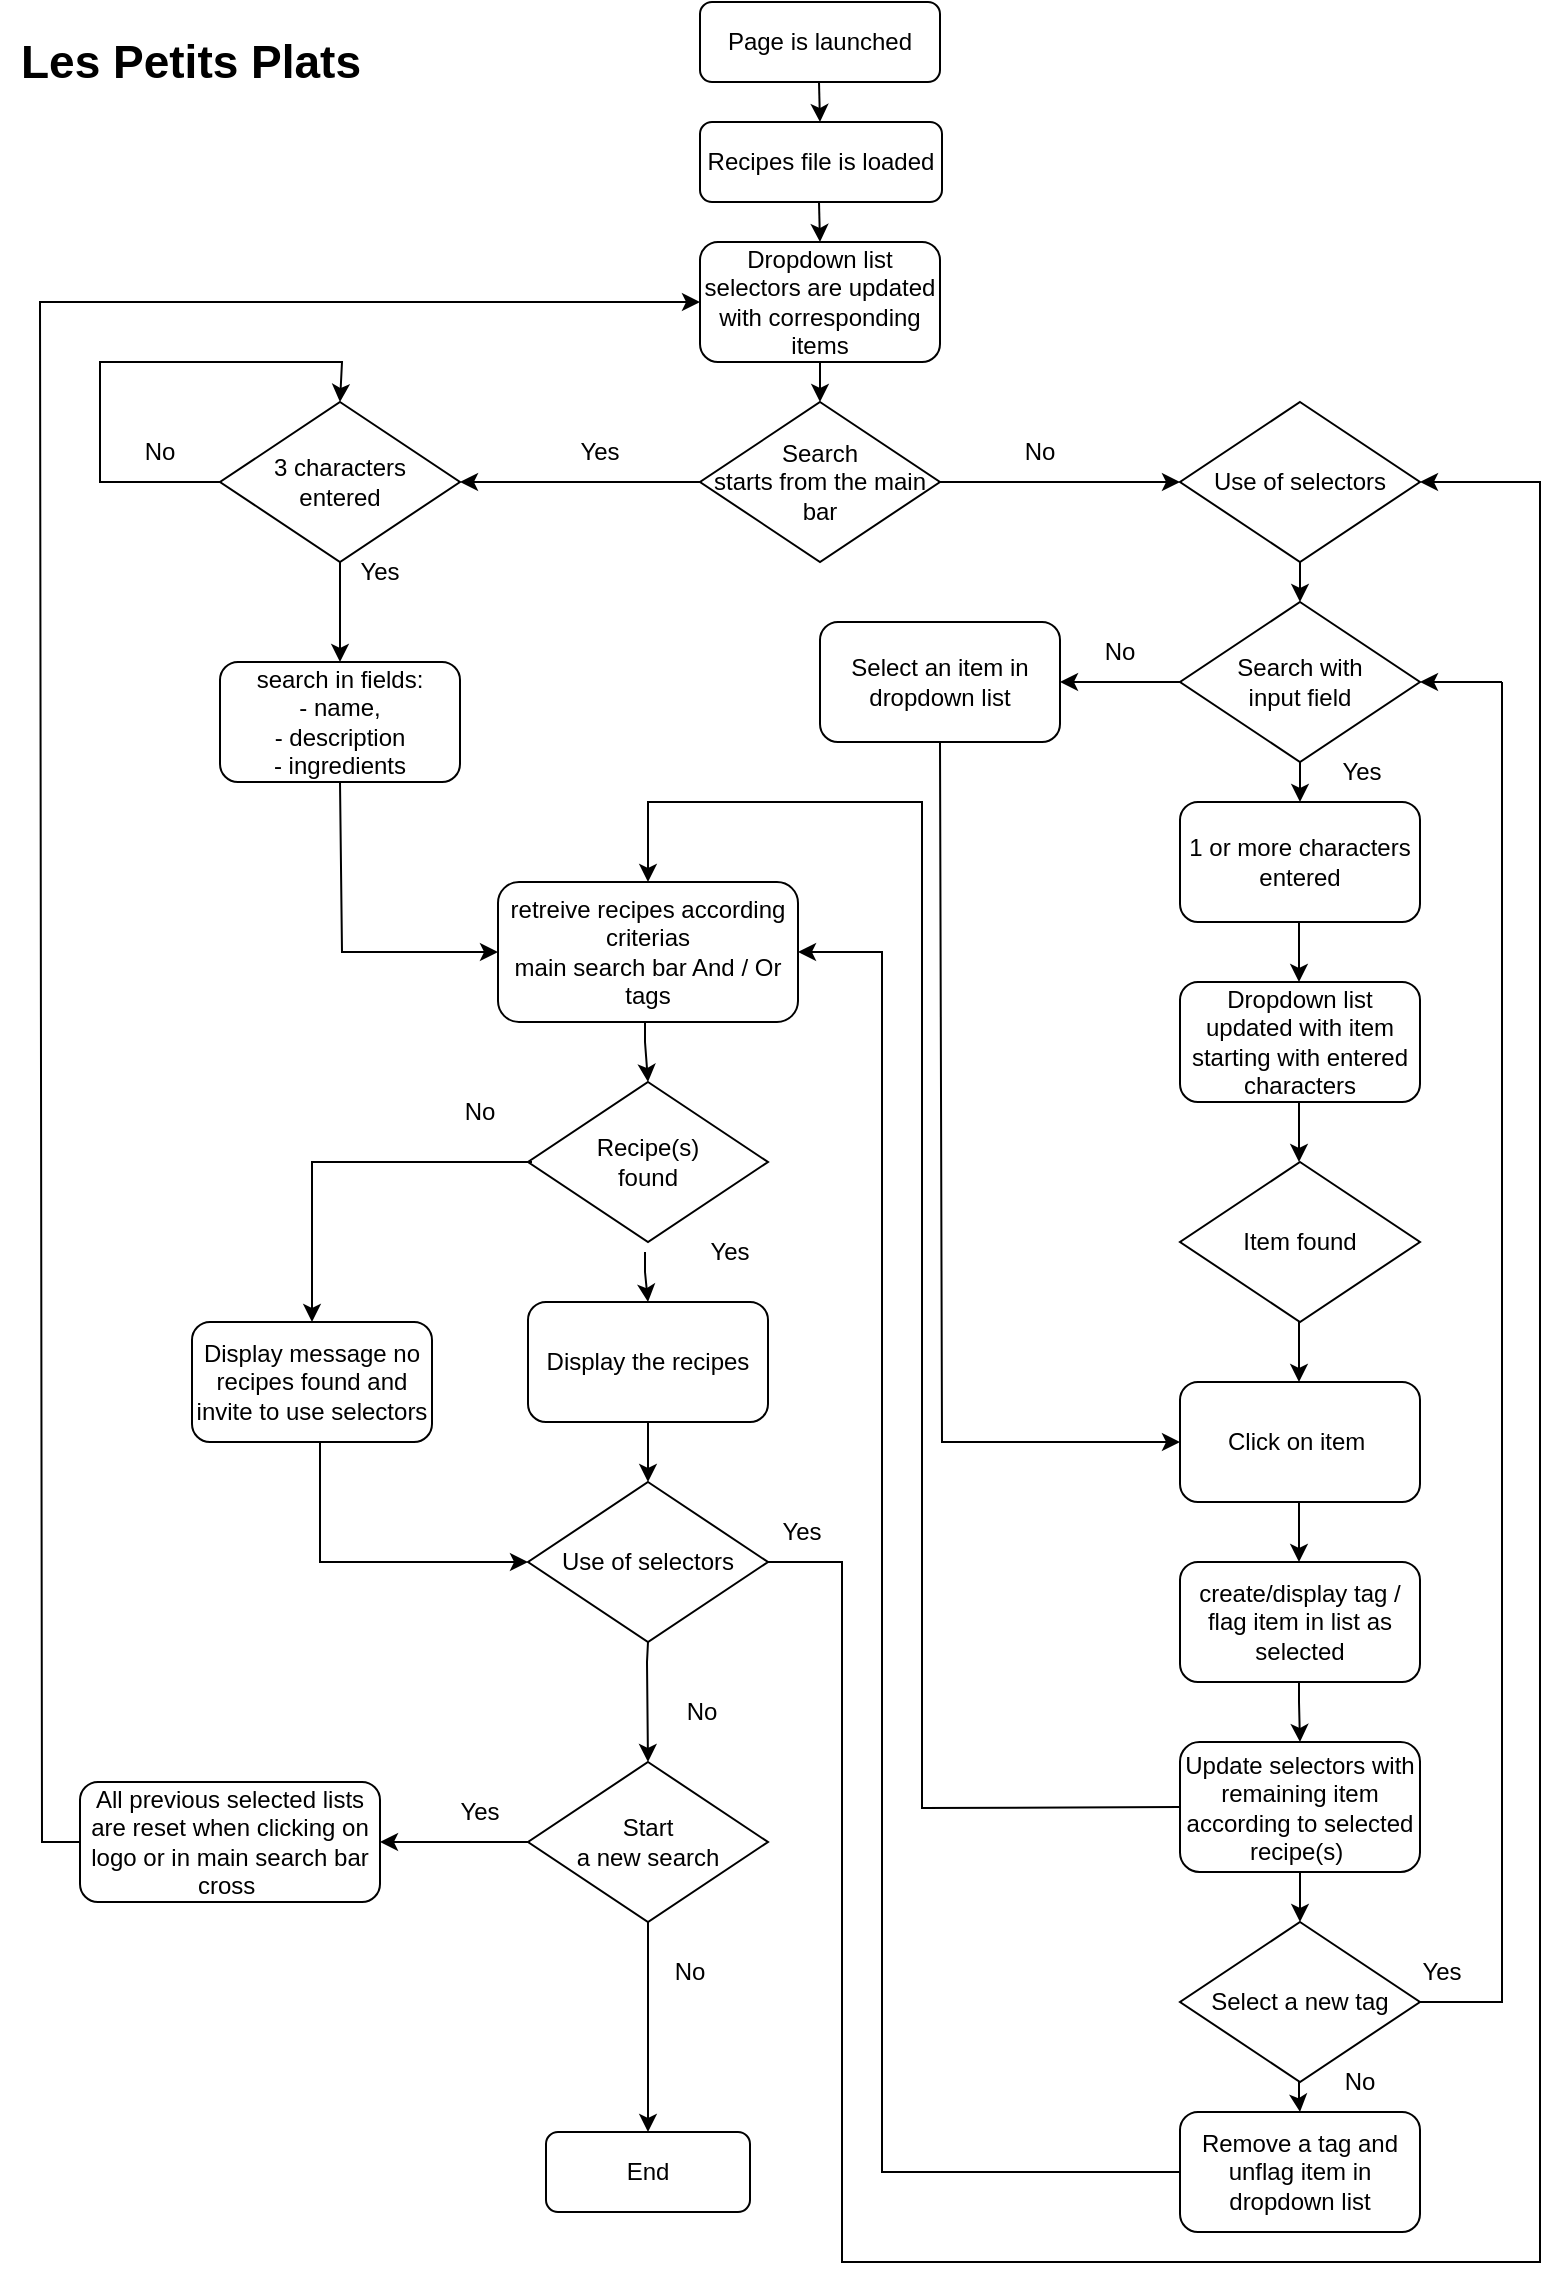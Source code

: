 <mxfile version="23.1.4" type="device">
  <diagram name="Page-1" id="yVhtfVa1jiW_yKxeGQw9">
    <mxGraphModel dx="1382" dy="1876" grid="1" gridSize="10" guides="1" tooltips="1" connect="1" arrows="1" fold="1" page="1" pageScale="1" pageWidth="827" pageHeight="1169" math="0" shadow="0">
      <root>
        <mxCell id="0" />
        <mxCell id="1" parent="0" />
        <mxCell id="LUY3sZnG4IFYLeTd67n9-1" value="Page is launched" style="rounded=1;whiteSpace=wrap;html=1;" parent="1" vertex="1">
          <mxGeometry x="369" y="-1160" width="120" height="40" as="geometry" />
        </mxCell>
        <mxCell id="LUY3sZnG4IFYLeTd67n9-2" value="Search &lt;br&gt;starts from the main &lt;br&gt;bar" style="rhombus;whiteSpace=wrap;html=1;" parent="1" vertex="1">
          <mxGeometry x="369" y="-960" width="120" height="80" as="geometry" />
        </mxCell>
        <mxCell id="LUY3sZnG4IFYLeTd67n9-3" value="" style="endArrow=classic;html=1;rounded=0;exitX=1;exitY=0.5;exitDx=0;exitDy=0;" parent="1" source="LUY3sZnG4IFYLeTd67n9-2" edge="1">
          <mxGeometry width="50" height="50" relative="1" as="geometry">
            <mxPoint x="549" y="-720" as="sourcePoint" />
            <mxPoint x="609" y="-920" as="targetPoint" />
            <Array as="points" />
          </mxGeometry>
        </mxCell>
        <mxCell id="LUY3sZnG4IFYLeTd67n9-4" value="" style="endArrow=classic;html=1;rounded=0;exitX=0;exitY=0.5;exitDx=0;exitDy=0;" parent="1" source="LUY3sZnG4IFYLeTd67n9-2" edge="1">
          <mxGeometry width="50" height="50" relative="1" as="geometry">
            <mxPoint x="189" y="-890" as="sourcePoint" />
            <mxPoint x="249" y="-920" as="targetPoint" />
            <Array as="points" />
          </mxGeometry>
        </mxCell>
        <mxCell id="LUY3sZnG4IFYLeTd67n9-6" value="" style="endArrow=classic;html=1;rounded=0;exitX=0.5;exitY=1;exitDx=0;exitDy=0;" parent="1" source="qcT07Mh3OJ80x9y92ZIz-56" edge="1">
          <mxGeometry width="50" height="50" relative="1" as="geometry">
            <mxPoint x="429" y="-1010" as="sourcePoint" />
            <mxPoint x="429" y="-960" as="targetPoint" />
          </mxGeometry>
        </mxCell>
        <mxCell id="LUY3sZnG4IFYLeTd67n9-8" value="Yes" style="text;strokeColor=none;align=center;fillColor=none;html=1;verticalAlign=middle;whiteSpace=wrap;rounded=0;" parent="1" vertex="1">
          <mxGeometry x="289" y="-950" width="60" height="30" as="geometry" />
        </mxCell>
        <mxCell id="LUY3sZnG4IFYLeTd67n9-9" value="No" style="text;strokeColor=none;align=center;fillColor=none;html=1;verticalAlign=middle;whiteSpace=wrap;rounded=0;" parent="1" vertex="1">
          <mxGeometry x="509" y="-950" width="60" height="30" as="geometry" />
        </mxCell>
        <mxCell id="LUY3sZnG4IFYLeTd67n9-10" value="Recipe(s)&lt;br&gt;found" style="rhombus;whiteSpace=wrap;html=1;" parent="1" vertex="1">
          <mxGeometry x="283" y="-620" width="120" height="80" as="geometry" />
        </mxCell>
        <mxCell id="LUY3sZnG4IFYLeTd67n9-12" value="Display the recipes" style="rounded=1;whiteSpace=wrap;html=1;" parent="1" vertex="1">
          <mxGeometry x="283" y="-510" width="120" height="60" as="geometry" />
        </mxCell>
        <mxCell id="LUY3sZnG4IFYLeTd67n9-13" value="" style="endArrow=classic;html=1;rounded=0;exitX=0;exitY=0.5;exitDx=0;exitDy=0;entryX=1;entryY=0.5;entryDx=0;entryDy=0;" parent="1" source="qcT07Mh3OJ80x9y92ZIz-48" target="qcT07Mh3OJ80x9y92ZIz-36" edge="1">
          <mxGeometry width="50" height="50" relative="1" as="geometry">
            <mxPoint x="549" y="10" as="sourcePoint" />
            <mxPoint x="449" y="-200" as="targetPoint" />
            <Array as="points">
              <mxPoint x="460" y="-75" />
              <mxPoint x="460" y="-685" />
            </Array>
          </mxGeometry>
        </mxCell>
        <mxCell id="LUY3sZnG4IFYLeTd67n9-14" value="Yes" style="text;strokeColor=none;align=center;fillColor=none;html=1;verticalAlign=middle;whiteSpace=wrap;rounded=0;" parent="1" vertex="1">
          <mxGeometry x="710" y="-190" width="60" height="30" as="geometry" />
        </mxCell>
        <mxCell id="LUY3sZnG4IFYLeTd67n9-17" value="Use of selectors" style="rhombus;whiteSpace=wrap;html=1;" parent="1" vertex="1">
          <mxGeometry x="283" y="-420" width="120" height="80" as="geometry" />
        </mxCell>
        <mxCell id="LUY3sZnG4IFYLeTd67n9-18" value="No" style="text;strokeColor=none;align=center;fillColor=none;html=1;verticalAlign=middle;whiteSpace=wrap;rounded=0;" parent="1" vertex="1">
          <mxGeometry x="229" y="-620" width="60" height="30" as="geometry" />
        </mxCell>
        <mxCell id="LUY3sZnG4IFYLeTd67n9-19" value="Use of selectors" style="rhombus;whiteSpace=wrap;html=1;" parent="1" vertex="1">
          <mxGeometry x="609" y="-960" width="120" height="80" as="geometry" />
        </mxCell>
        <mxCell id="LUY3sZnG4IFYLeTd67n9-20" value="1 or more characters entered" style="rounded=1;whiteSpace=wrap;html=1;" parent="1" vertex="1">
          <mxGeometry x="609" y="-760" width="120" height="60" as="geometry" />
        </mxCell>
        <mxCell id="LUY3sZnG4IFYLeTd67n9-21" value="Recipes file is loaded" style="rounded=1;whiteSpace=wrap;html=1;" parent="1" vertex="1">
          <mxGeometry x="369" y="-1100" width="121" height="40" as="geometry" />
        </mxCell>
        <mxCell id="LUY3sZnG4IFYLeTd67n9-22" value="search in fields:&lt;br&gt;- name, &lt;br&gt;- description&lt;br&gt;- ingredients" style="rounded=1;whiteSpace=wrap;html=1;" parent="1" vertex="1">
          <mxGeometry x="129" y="-830" width="120" height="60" as="geometry" />
        </mxCell>
        <mxCell id="LUY3sZnG4IFYLeTd67n9-23" value="" style="endArrow=classic;html=1;rounded=0;" parent="1" edge="1">
          <mxGeometry width="50" height="50" relative="1" as="geometry">
            <mxPoint x="189" y="-880" as="sourcePoint" />
            <mxPoint x="189" y="-830" as="targetPoint" />
          </mxGeometry>
        </mxCell>
        <mxCell id="LUY3sZnG4IFYLeTd67n9-24" value="Display message no recipes found and invite to use selectors" style="rounded=1;whiteSpace=wrap;html=1;" parent="1" vertex="1">
          <mxGeometry x="115" y="-500" width="120" height="60" as="geometry" />
        </mxCell>
        <mxCell id="LUY3sZnG4IFYLeTd67n9-25" value="" style="endArrow=classic;html=1;rounded=0;exitX=0.5;exitY=1;exitDx=0;exitDy=0;entryX=0;entryY=0.5;entryDx=0;entryDy=0;" parent="1" target="LUY3sZnG4IFYLeTd67n9-17" edge="1">
          <mxGeometry width="50" height="50" relative="1" as="geometry">
            <mxPoint x="179" y="-440" as="sourcePoint" />
            <mxPoint x="293" y="-565" as="targetPoint" />
            <Array as="points">
              <mxPoint x="179" y="-380" />
            </Array>
          </mxGeometry>
        </mxCell>
        <mxCell id="LUY3sZnG4IFYLeTd67n9-27" value="" style="endArrow=classic;html=1;rounded=0;exitX=0.5;exitY=1;exitDx=0;exitDy=0;entryX=0.5;entryY=0;entryDx=0;entryDy=0;" parent="1" target="LUY3sZnG4IFYLeTd67n9-24" edge="1">
          <mxGeometry width="50" height="50" relative="1" as="geometry">
            <mxPoint x="285" y="-580" as="sourcePoint" />
            <mxPoint x="170" y="-580" as="targetPoint" />
            <Array as="points">
              <mxPoint x="175" y="-580" />
            </Array>
          </mxGeometry>
        </mxCell>
        <mxCell id="qcT07Mh3OJ80x9y92ZIz-5" value="" style="endArrow=classic;html=1;rounded=0;exitX=0.5;exitY=1;exitDx=0;exitDy=0;" parent="1" source="LUY3sZnG4IFYLeTd67n9-19" edge="1">
          <mxGeometry width="50" height="50" relative="1" as="geometry">
            <mxPoint x="369" y="-680" as="sourcePoint" />
            <mxPoint x="669" y="-860" as="targetPoint" />
          </mxGeometry>
        </mxCell>
        <mxCell id="qcT07Mh3OJ80x9y92ZIz-7" value="Search with &lt;br&gt;input field" style="rhombus;whiteSpace=wrap;html=1;" parent="1" vertex="1">
          <mxGeometry x="609" y="-860" width="120" height="80" as="geometry" />
        </mxCell>
        <mxCell id="qcT07Mh3OJ80x9y92ZIz-9" value="Dropdown list updated with item starting with entered characters" style="rounded=1;whiteSpace=wrap;html=1;" parent="1" vertex="1">
          <mxGeometry x="609" y="-670" width="120" height="60" as="geometry" />
        </mxCell>
        <mxCell id="qcT07Mh3OJ80x9y92ZIz-10" value="Item found" style="rhombus;whiteSpace=wrap;html=1;" parent="1" vertex="1">
          <mxGeometry x="609" y="-580" width="120" height="80" as="geometry" />
        </mxCell>
        <mxCell id="qcT07Mh3OJ80x9y92ZIz-11" value="" style="endArrow=classic;html=1;rounded=0;exitX=0.5;exitY=1;exitDx=0;exitDy=0;" parent="1" edge="1">
          <mxGeometry width="50" height="50" relative="1" as="geometry">
            <mxPoint x="668.5" y="-700" as="sourcePoint" />
            <mxPoint x="668.5" y="-670" as="targetPoint" />
            <Array as="points">
              <mxPoint x="668.5" y="-690" />
            </Array>
          </mxGeometry>
        </mxCell>
        <mxCell id="qcT07Mh3OJ80x9y92ZIz-12" value="Click on item&amp;nbsp;" style="rounded=1;whiteSpace=wrap;html=1;" parent="1" vertex="1">
          <mxGeometry x="609" y="-470" width="120" height="60" as="geometry" />
        </mxCell>
        <mxCell id="qcT07Mh3OJ80x9y92ZIz-13" value="Yes" style="text;strokeColor=none;align=center;fillColor=none;html=1;verticalAlign=middle;whiteSpace=wrap;rounded=0;" parent="1" vertex="1">
          <mxGeometry x="670" y="-790" width="60" height="30" as="geometry" />
        </mxCell>
        <mxCell id="qcT07Mh3OJ80x9y92ZIz-14" value="" style="endArrow=classic;html=1;rounded=0;exitX=0;exitY=0.5;exitDx=0;exitDy=0;entryX=0;entryY=1;entryDx=0;entryDy=0;" parent="1" edge="1" target="qcT07Mh3OJ80x9y92ZIz-15">
          <mxGeometry width="50" height="50" relative="1" as="geometry">
            <mxPoint x="609" y="-820" as="sourcePoint" />
            <mxPoint x="529" y="-820" as="targetPoint" />
            <Array as="points" />
          </mxGeometry>
        </mxCell>
        <mxCell id="qcT07Mh3OJ80x9y92ZIz-15" value="No" style="text;strokeColor=none;align=center;fillColor=none;html=1;verticalAlign=middle;whiteSpace=wrap;rounded=0;" parent="1" vertex="1">
          <mxGeometry x="549" y="-850" width="60" height="30" as="geometry" />
        </mxCell>
        <mxCell id="qcT07Mh3OJ80x9y92ZIz-17" value="Select an item in dropdown list" style="rounded=1;whiteSpace=wrap;html=1;" parent="1" vertex="1">
          <mxGeometry x="429" y="-850" width="120" height="60" as="geometry" />
        </mxCell>
        <mxCell id="qcT07Mh3OJ80x9y92ZIz-18" value="" style="endArrow=classic;html=1;rounded=0;exitX=0.5;exitY=1;exitDx=0;exitDy=0;" parent="1" edge="1">
          <mxGeometry width="50" height="50" relative="1" as="geometry">
            <mxPoint x="668.5" y="-610" as="sourcePoint" />
            <mxPoint x="668.5" y="-580" as="targetPoint" />
            <Array as="points">
              <mxPoint x="668.5" y="-600" />
            </Array>
          </mxGeometry>
        </mxCell>
        <mxCell id="qcT07Mh3OJ80x9y92ZIz-20" value="" style="endArrow=classic;html=1;rounded=0;exitX=0.5;exitY=1;exitDx=0;exitDy=0;entryX=0;entryY=0.5;entryDx=0;entryDy=0;" parent="1" edge="1" target="qcT07Mh3OJ80x9y92ZIz-12" source="qcT07Mh3OJ80x9y92ZIz-17">
          <mxGeometry width="50" height="50" relative="1" as="geometry">
            <mxPoint x="469" y="-400" as="sourcePoint" />
            <mxPoint x="609" y="-400.5" as="targetPoint" />
            <Array as="points">
              <mxPoint x="490" y="-440" />
            </Array>
          </mxGeometry>
        </mxCell>
        <mxCell id="qcT07Mh3OJ80x9y92ZIz-21" value="" style="endArrow=classic;html=1;rounded=0;exitX=0.5;exitY=1;exitDx=0;exitDy=0;" parent="1" edge="1">
          <mxGeometry width="50" height="50" relative="1" as="geometry">
            <mxPoint x="668.5" y="-500" as="sourcePoint" />
            <mxPoint x="668.5" y="-470" as="targetPoint" />
            <Array as="points">
              <mxPoint x="668.5" y="-490" />
            </Array>
          </mxGeometry>
        </mxCell>
        <mxCell id="qcT07Mh3OJ80x9y92ZIz-23" value="create/display tag /&lt;br&gt;flag item in list as selected" style="rounded=1;whiteSpace=wrap;html=1;" parent="1" vertex="1">
          <mxGeometry x="609" y="-380" width="120" height="60" as="geometry" />
        </mxCell>
        <mxCell id="qcT07Mh3OJ80x9y92ZIz-24" value="" style="endArrow=classic;html=1;rounded=0;exitX=0.5;exitY=1;exitDx=0;exitDy=0;" parent="1" edge="1">
          <mxGeometry width="50" height="50" relative="1" as="geometry">
            <mxPoint x="668.5" y="-410" as="sourcePoint" />
            <mxPoint x="668.5" y="-380" as="targetPoint" />
            <Array as="points">
              <mxPoint x="668.5" y="-400" />
            </Array>
          </mxGeometry>
        </mxCell>
        <mxCell id="qcT07Mh3OJ80x9y92ZIz-27" value="Select a new tag" style="rhombus;whiteSpace=wrap;html=1;" parent="1" vertex="1">
          <mxGeometry x="609" y="-200" width="120" height="80" as="geometry" />
        </mxCell>
        <mxCell id="qcT07Mh3OJ80x9y92ZIz-28" value="" style="endArrow=classic;html=1;rounded=0;entryX=1;entryY=0.5;entryDx=0;entryDy=0;" parent="1" target="qcT07Mh3OJ80x9y92ZIz-7" edge="1">
          <mxGeometry width="50" height="50" relative="1" as="geometry">
            <mxPoint x="770" y="-820" as="sourcePoint" />
            <mxPoint x="769" y="-800" as="targetPoint" />
            <Array as="points" />
          </mxGeometry>
        </mxCell>
        <mxCell id="qcT07Mh3OJ80x9y92ZIz-30" value="" style="endArrow=none;html=1;rounded=0;exitX=1;exitY=0.5;exitDx=0;exitDy=0;" parent="1" edge="1" source="qcT07Mh3OJ80x9y92ZIz-27">
          <mxGeometry width="50" height="50" relative="1" as="geometry">
            <mxPoint x="769" y="-120" as="sourcePoint" />
            <mxPoint x="770" y="-820" as="targetPoint" />
            <Array as="points">
              <mxPoint x="770" y="-160" />
            </Array>
          </mxGeometry>
        </mxCell>
        <mxCell id="qcT07Mh3OJ80x9y92ZIz-31" value="" style="endArrow=classic;html=1;rounded=0;exitX=0.5;exitY=1;exitDx=0;exitDy=0;" parent="1" edge="1">
          <mxGeometry width="50" height="50" relative="1" as="geometry">
            <mxPoint x="668.5" y="-320" as="sourcePoint" />
            <mxPoint x="669" y="-290" as="targetPoint" />
            <Array as="points">
              <mxPoint x="668.5" y="-310" />
            </Array>
          </mxGeometry>
        </mxCell>
        <mxCell id="qcT07Mh3OJ80x9y92ZIz-33" value="" style="endArrow=classic;html=1;rounded=0;exitX=0.5;exitY=1;exitDx=0;exitDy=0;entryX=0;entryY=0.5;entryDx=0;entryDy=0;" parent="1" edge="1" target="qcT07Mh3OJ80x9y92ZIz-36" source="LUY3sZnG4IFYLeTd67n9-22">
          <mxGeometry width="50" height="50" relative="1" as="geometry">
            <mxPoint x="189" y="-200" as="sourcePoint" />
            <mxPoint x="260" y="-680" as="targetPoint" />
            <Array as="points">
              <mxPoint x="190" y="-685" />
            </Array>
          </mxGeometry>
        </mxCell>
        <mxCell id="qcT07Mh3OJ80x9y92ZIz-34" value="No" style="text;strokeColor=none;align=center;fillColor=none;html=1;verticalAlign=middle;whiteSpace=wrap;rounded=0;" parent="1" vertex="1">
          <mxGeometry x="669" y="-135" width="60" height="30" as="geometry" />
        </mxCell>
        <mxCell id="qcT07Mh3OJ80x9y92ZIz-47" value="" style="edgeStyle=orthogonalEdgeStyle;rounded=0;orthogonalLoop=1;jettySize=auto;html=1;" parent="1" source="qcT07Mh3OJ80x9y92ZIz-35" edge="1">
          <mxGeometry relative="1" as="geometry">
            <mxPoint x="669" y="-200" as="targetPoint" />
          </mxGeometry>
        </mxCell>
        <mxCell id="qcT07Mh3OJ80x9y92ZIz-35" value="Update selectors with remaining item according to selected recipe(s)&amp;nbsp;" style="rounded=1;whiteSpace=wrap;html=1;" parent="1" vertex="1">
          <mxGeometry x="609" y="-290" width="120" height="65" as="geometry" />
        </mxCell>
        <mxCell id="qcT07Mh3OJ80x9y92ZIz-36" value="retreive recipes according criterias&lt;br&gt;main search bar And / Or tags" style="rounded=1;whiteSpace=wrap;html=1;" parent="1" vertex="1">
          <mxGeometry x="268" y="-720" width="150" height="70" as="geometry" />
        </mxCell>
        <mxCell id="qcT07Mh3OJ80x9y92ZIz-38" value="" style="endArrow=classic;html=1;rounded=0;exitX=1;exitY=0.5;exitDx=0;exitDy=0;entryX=1;entryY=0.5;entryDx=0;entryDy=0;" parent="1" source="LUY3sZnG4IFYLeTd67n9-17" edge="1" target="LUY3sZnG4IFYLeTd67n9-19">
          <mxGeometry width="50" height="50" relative="1" as="geometry">
            <mxPoint x="789" y="121" as="sourcePoint" />
            <mxPoint x="729" y="-890" as="targetPoint" />
            <Array as="points">
              <mxPoint x="440" y="-380" />
              <mxPoint x="440" y="-30" />
              <mxPoint x="789" y="-30" />
              <mxPoint x="789" y="-920" />
            </Array>
          </mxGeometry>
        </mxCell>
        <mxCell id="qcT07Mh3OJ80x9y92ZIz-42" value="" style="endArrow=classic;html=1;rounded=0;exitX=0.5;exitY=1;exitDx=0;exitDy=0;" parent="1" edge="1">
          <mxGeometry width="50" height="50" relative="1" as="geometry">
            <mxPoint x="668.5" y="-120" as="sourcePoint" />
            <mxPoint x="669" y="-105" as="targetPoint" />
            <Array as="points">
              <mxPoint x="668.5" y="-110" />
            </Array>
          </mxGeometry>
        </mxCell>
        <mxCell id="qcT07Mh3OJ80x9y92ZIz-46" value="" style="endArrow=classic;html=1;rounded=0;exitX=0.5;exitY=1;exitDx=0;exitDy=0;entryX=0.5;entryY=0;entryDx=0;entryDy=0;entryPerimeter=0;" parent="1" target="LUY3sZnG4IFYLeTd67n9-10" edge="1">
          <mxGeometry width="50" height="50" relative="1" as="geometry">
            <mxPoint x="341.5" y="-650" as="sourcePoint" />
            <mxPoint x="342" y="-620" as="targetPoint" />
            <Array as="points">
              <mxPoint x="341.5" y="-640" />
            </Array>
          </mxGeometry>
        </mxCell>
        <mxCell id="qcT07Mh3OJ80x9y92ZIz-48" value="Remove a tag and unflag item in dropdown list" style="rounded=1;whiteSpace=wrap;html=1;" parent="1" vertex="1">
          <mxGeometry x="609" y="-105" width="120" height="60" as="geometry" />
        </mxCell>
        <mxCell id="qcT07Mh3OJ80x9y92ZIz-51" value="" style="endArrow=classic;html=1;rounded=0;exitX=0.5;exitY=1;exitDx=0;exitDy=0;entryX=0.5;entryY=0;entryDx=0;entryDy=0;" parent="1" target="LUY3sZnG4IFYLeTd67n9-12" edge="1">
          <mxGeometry width="50" height="50" relative="1" as="geometry">
            <mxPoint x="341.5" y="-535" as="sourcePoint" />
            <mxPoint x="209" y="-600" as="targetPoint" />
            <Array as="points">
              <mxPoint x="341.5" y="-525" />
            </Array>
          </mxGeometry>
        </mxCell>
        <mxCell id="qcT07Mh3OJ80x9y92ZIz-53" value="" style="endArrow=classic;html=1;rounded=0;entryX=0.5;entryY=0;entryDx=0;entryDy=0;" parent="1" target="LUY3sZnG4IFYLeTd67n9-17" edge="1">
          <mxGeometry width="50" height="50" relative="1" as="geometry">
            <mxPoint x="343" y="-450" as="sourcePoint" />
            <mxPoint x="343" y="-430" as="targetPoint" />
            <Array as="points" />
          </mxGeometry>
        </mxCell>
        <mxCell id="qcT07Mh3OJ80x9y92ZIz-54" value="" style="endArrow=classic;html=1;rounded=0;exitX=0.5;exitY=1;exitDx=0;exitDy=0;" parent="1" edge="1">
          <mxGeometry width="50" height="50" relative="1" as="geometry">
            <mxPoint x="428.5" y="-1120" as="sourcePoint" />
            <mxPoint x="429" y="-1100" as="targetPoint" />
          </mxGeometry>
        </mxCell>
        <mxCell id="qcT07Mh3OJ80x9y92ZIz-56" value="Dropdown list selectors are updated with corresponding items" style="rounded=1;whiteSpace=wrap;html=1;" parent="1" vertex="1">
          <mxGeometry x="369" y="-1040" width="120" height="60" as="geometry" />
        </mxCell>
        <mxCell id="qcT07Mh3OJ80x9y92ZIz-57" value="" style="endArrow=classic;html=1;rounded=0;exitX=0.5;exitY=1;exitDx=0;exitDy=0;" parent="1" edge="1">
          <mxGeometry width="50" height="50" relative="1" as="geometry">
            <mxPoint x="428.5" y="-1060" as="sourcePoint" />
            <mxPoint x="429" y="-1040" as="targetPoint" />
          </mxGeometry>
        </mxCell>
        <mxCell id="qcT07Mh3OJ80x9y92ZIz-58" value="" style="endArrow=classic;html=1;rounded=0;entryX=0.5;entryY=0;entryDx=0;entryDy=0;" parent="1" edge="1">
          <mxGeometry width="50" height="50" relative="1" as="geometry">
            <mxPoint x="343" y="-340" as="sourcePoint" />
            <mxPoint x="343" y="-280" as="targetPoint" />
            <Array as="points">
              <mxPoint x="342.5" y="-330" />
            </Array>
          </mxGeometry>
        </mxCell>
        <mxCell id="qcT07Mh3OJ80x9y92ZIz-59" value="No" style="text;strokeColor=none;align=center;fillColor=none;html=1;verticalAlign=middle;whiteSpace=wrap;rounded=0;" parent="1" vertex="1">
          <mxGeometry x="340" y="-320" width="60" height="30" as="geometry" />
        </mxCell>
        <mxCell id="qcT07Mh3OJ80x9y92ZIz-60" value="Start &lt;br&gt;a new search" style="rhombus;whiteSpace=wrap;html=1;" parent="1" vertex="1">
          <mxGeometry x="283" y="-280" width="120" height="80" as="geometry" />
        </mxCell>
        <mxCell id="qcT07Mh3OJ80x9y92ZIz-61" value="All previous selected lists are reset when clicking on logo or in main search bar cross&amp;nbsp;" style="rounded=1;whiteSpace=wrap;html=1;" parent="1" vertex="1">
          <mxGeometry x="59" y="-270" width="150" height="60" as="geometry" />
        </mxCell>
        <mxCell id="qcT07Mh3OJ80x9y92ZIz-62" value="" style="endArrow=classic;html=1;rounded=0;exitX=0;exitY=0.5;exitDx=0;exitDy=0;entryX=1;entryY=0.5;entryDx=0;entryDy=0;" parent="1" source="qcT07Mh3OJ80x9y92ZIz-60" target="qcT07Mh3OJ80x9y92ZIz-61" edge="1">
          <mxGeometry width="50" height="50" relative="1" as="geometry">
            <mxPoint x="208" y="-130" as="sourcePoint" />
            <mxPoint x="258" y="-180" as="targetPoint" />
          </mxGeometry>
        </mxCell>
        <mxCell id="qcT07Mh3OJ80x9y92ZIz-63" value="" style="endArrow=classic;html=1;rounded=0;exitX=0.5;exitY=1;exitDx=0;exitDy=0;" parent="1" target="qcT07Mh3OJ80x9y92ZIz-64" edge="1" source="qcT07Mh3OJ80x9y92ZIz-60">
          <mxGeometry width="50" height="50" relative="1" as="geometry">
            <mxPoint x="418" y="-210" as="sourcePoint" />
            <mxPoint x="478" y="-210" as="targetPoint" />
          </mxGeometry>
        </mxCell>
        <mxCell id="qcT07Mh3OJ80x9y92ZIz-64" value="End" style="rounded=1;whiteSpace=wrap;html=1;" parent="1" vertex="1">
          <mxGeometry x="292" y="-95" width="102" height="40" as="geometry" />
        </mxCell>
        <mxCell id="qcT07Mh3OJ80x9y92ZIz-65" value="Yes" style="text;strokeColor=none;align=center;fillColor=none;html=1;verticalAlign=middle;whiteSpace=wrap;rounded=0;" parent="1" vertex="1">
          <mxGeometry x="229" y="-270" width="60" height="30" as="geometry" />
        </mxCell>
        <mxCell id="qcT07Mh3OJ80x9y92ZIz-66" value="No" style="text;strokeColor=none;align=center;fillColor=none;html=1;verticalAlign=middle;whiteSpace=wrap;rounded=0;" parent="1" vertex="1">
          <mxGeometry x="334" y="-190" width="60" height="30" as="geometry" />
        </mxCell>
        <mxCell id="qcT07Mh3OJ80x9y92ZIz-67" value="" style="endArrow=classic;html=1;rounded=0;entryX=0;entryY=0.5;entryDx=0;entryDy=0;exitX=0;exitY=0.5;exitDx=0;exitDy=0;" parent="1" target="qcT07Mh3OJ80x9y92ZIz-56" edge="1" source="qcT07Mh3OJ80x9y92ZIz-61">
          <mxGeometry width="50" height="50" relative="1" as="geometry">
            <mxPoint x="59" y="320" as="sourcePoint" />
            <mxPoint x="49" y="-750" as="targetPoint" />
            <Array as="points">
              <mxPoint x="40" y="-240" />
              <mxPoint x="39" y="-1010" />
            </Array>
          </mxGeometry>
        </mxCell>
        <mxCell id="eHHMZJ-YNDrtGn9R5DxM-1" value="3 characters &lt;br&gt;entered" style="rhombus;whiteSpace=wrap;html=1;" vertex="1" parent="1">
          <mxGeometry x="129" y="-960" width="120" height="80" as="geometry" />
        </mxCell>
        <mxCell id="eHHMZJ-YNDrtGn9R5DxM-3" value="" style="endArrow=classic;html=1;rounded=0;entryX=0.5;entryY=0;entryDx=0;entryDy=0;" edge="1" parent="1" target="eHHMZJ-YNDrtGn9R5DxM-1">
          <mxGeometry width="50" height="50" relative="1" as="geometry">
            <mxPoint x="129" y="-920" as="sourcePoint" />
            <mxPoint x="179" y="-970" as="targetPoint" />
            <Array as="points">
              <mxPoint x="69" y="-920" />
              <mxPoint x="69" y="-980" />
              <mxPoint x="190" y="-980" />
            </Array>
          </mxGeometry>
        </mxCell>
        <mxCell id="eHHMZJ-YNDrtGn9R5DxM-4" value="No" style="text;strokeColor=none;align=center;fillColor=none;html=1;verticalAlign=middle;whiteSpace=wrap;rounded=0;" vertex="1" parent="1">
          <mxGeometry x="69" y="-950" width="60" height="30" as="geometry" />
        </mxCell>
        <mxCell id="eHHMZJ-YNDrtGn9R5DxM-5" value="Yes" style="text;strokeColor=none;align=center;fillColor=none;html=1;verticalAlign=middle;whiteSpace=wrap;rounded=0;" vertex="1" parent="1">
          <mxGeometry x="179" y="-890" width="60" height="30" as="geometry" />
        </mxCell>
        <mxCell id="eHHMZJ-YNDrtGn9R5DxM-6" value="Yes" style="text;strokeColor=none;align=center;fillColor=none;html=1;verticalAlign=middle;whiteSpace=wrap;rounded=0;" vertex="1" parent="1">
          <mxGeometry x="354" y="-550" width="60" height="30" as="geometry" />
        </mxCell>
        <mxCell id="eHHMZJ-YNDrtGn9R5DxM-7" value="&lt;b&gt;&lt;font style=&quot;font-size: 23px;&quot;&gt;Les Petits Plats&lt;/font&gt;&lt;/b&gt;" style="text;html=1;align=center;verticalAlign=middle;resizable=0;points=[];autosize=1;strokeColor=none;fillColor=none;" vertex="1" parent="1">
          <mxGeometry x="19" y="-1150" width="190" height="40" as="geometry" />
        </mxCell>
        <mxCell id="eHHMZJ-YNDrtGn9R5DxM-12" value="" style="endArrow=classic;html=1;rounded=0;exitX=0;exitY=0.5;exitDx=0;exitDy=0;entryX=0.5;entryY=0;entryDx=0;entryDy=0;" edge="1" parent="1" source="qcT07Mh3OJ80x9y92ZIz-35" target="qcT07Mh3OJ80x9y92ZIz-36">
          <mxGeometry width="50" height="50" relative="1" as="geometry">
            <mxPoint x="504" y="-220" as="sourcePoint" />
            <mxPoint x="554" y="-270" as="targetPoint" />
            <Array as="points">
              <mxPoint x="480" y="-257" />
              <mxPoint x="480" y="-760" />
              <mxPoint x="343" y="-760" />
            </Array>
          </mxGeometry>
        </mxCell>
        <mxCell id="eHHMZJ-YNDrtGn9R5DxM-14" value="" style="endArrow=classic;html=1;rounded=0;entryX=0.5;entryY=0;entryDx=0;entryDy=0;" edge="1" parent="1" target="LUY3sZnG4IFYLeTd67n9-20">
          <mxGeometry width="50" height="50" relative="1" as="geometry">
            <mxPoint x="669" y="-780" as="sourcePoint" />
            <mxPoint x="719" y="-830" as="targetPoint" />
          </mxGeometry>
        </mxCell>
        <mxCell id="eHHMZJ-YNDrtGn9R5DxM-15" value="Yes" style="text;strokeColor=none;align=center;fillColor=none;html=1;verticalAlign=middle;whiteSpace=wrap;rounded=0;" vertex="1" parent="1">
          <mxGeometry x="390" y="-410" width="60" height="30" as="geometry" />
        </mxCell>
      </root>
    </mxGraphModel>
  </diagram>
</mxfile>
